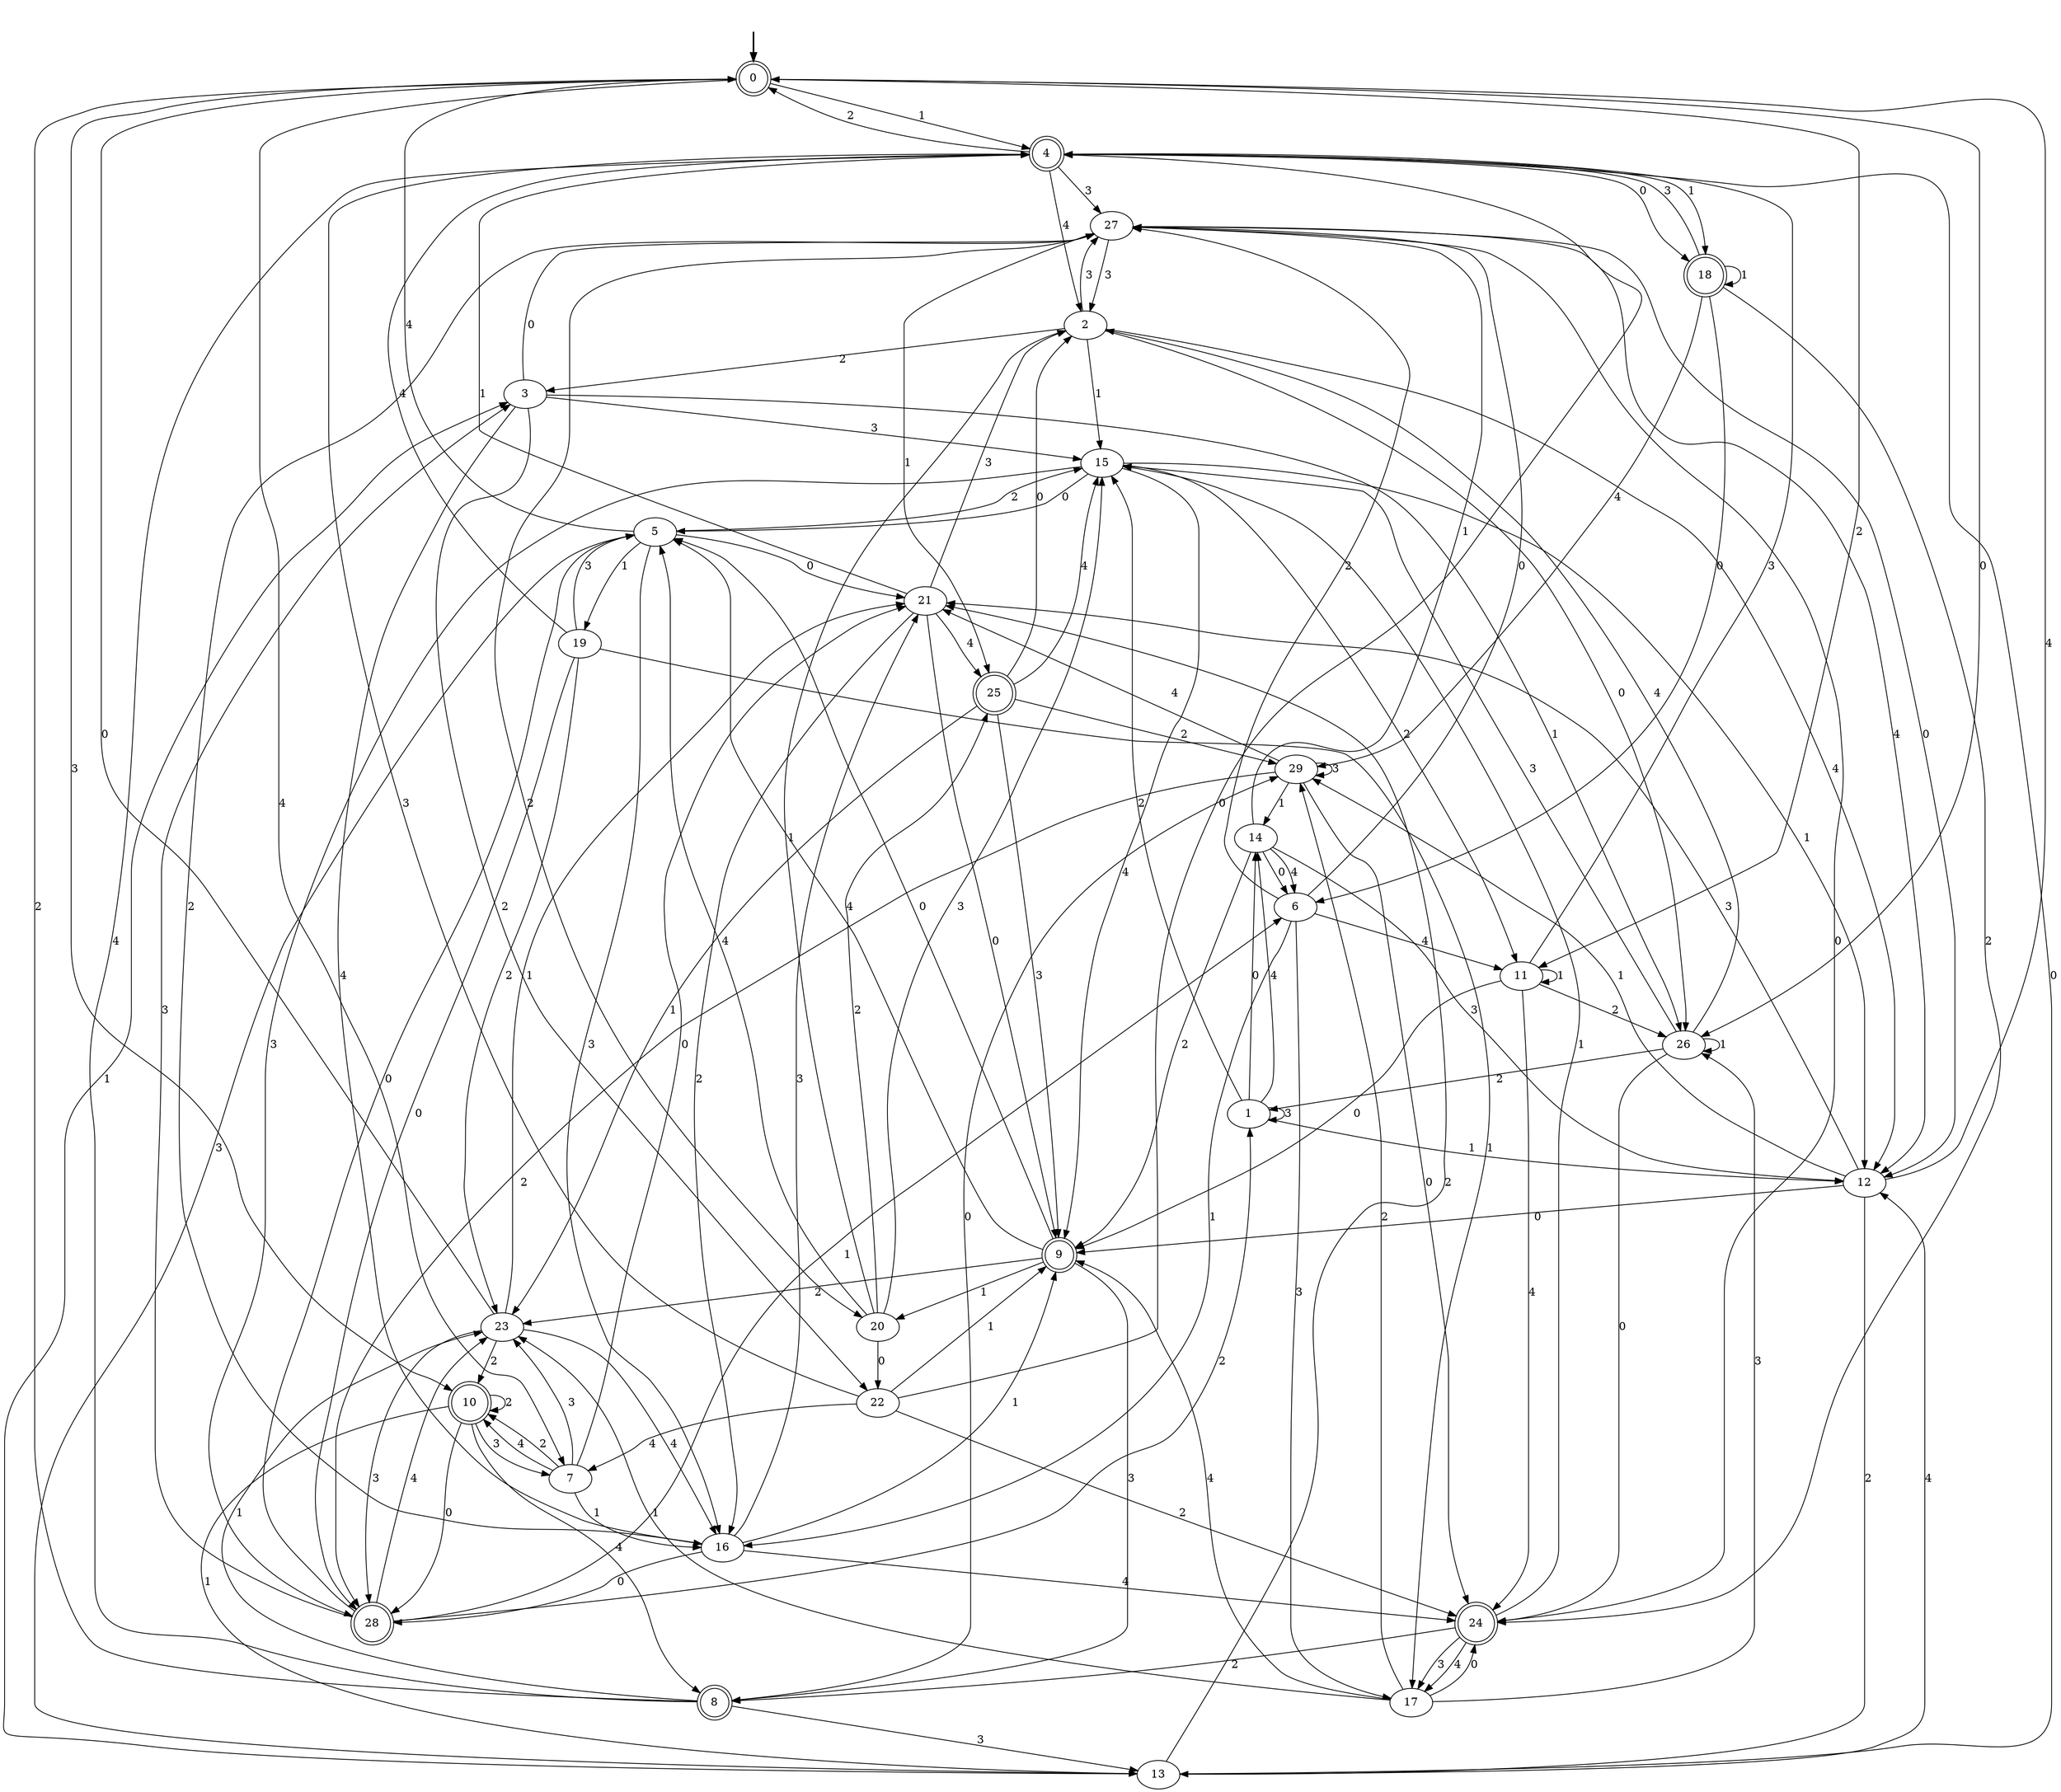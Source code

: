 digraph {
	fake [style=invisible]
	0 [root=true shape=doublecircle]
	1
	2
	3
	4 [shape=doublecircle]
	5
	6
	7
	8 [shape=doublecircle]
	9 [shape=doublecircle]
	10 [shape=doublecircle]
	11
	12
	13
	14
	15
	16
	17
	18 [shape=doublecircle]
	19
	20
	21
	22
	23
	24 [shape=doublecircle]
	25 [shape=doublecircle]
	26
	27
	28 [shape=doublecircle]
	29
	fake -> 0 [style=bold]
	17 -> 23 [label=1]
	21 -> 25 [label=4]
	23 -> 10 [label=2]
	2 -> 12 [label=4]
	22 -> 4 [label=0]
	2 -> 3 [label=2]
	1 -> 15 [label=2]
	19 -> 5 [label=3]
	15 -> 11 [label=2]
	2 -> 15 [label=1]
	28 -> 3 [label=3]
	7 -> 23 [label=3]
	18 -> 29 [label=4]
	19 -> 28 [label=0]
	1 -> 12 [label=1]
	0 -> 11 [label=2]
	2 -> 26 [label=0]
	24 -> 17 [label=4]
	24 -> 8 [label=2]
	26 -> 2 [label=4]
	22 -> 9 [label=1]
	6 -> 27 [label=2]
	20 -> 15 [label=3]
	12 -> 29 [label=1]
	13 -> 12 [label=4]
	13 -> 21 [label=2]
	26 -> 26 [label=1]
	8 -> 4 [label=4]
	5 -> 16 [label=3]
	5 -> 15 [label=2]
	6 -> 11 [label=4]
	12 -> 0 [label=4]
	4 -> 2 [label=4]
	10 -> 28 [label=0]
	16 -> 9 [label=1]
	17 -> 29 [label=2]
	20 -> 25 [label=2]
	3 -> 15 [label=3]
	21 -> 16 [label=2]
	1 -> 1 [label=3]
	7 -> 10 [label=4]
	19 -> 17 [label=1]
	24 -> 15 [label=1]
	7 -> 10 [label=2]
	21 -> 9 [label=0]
	10 -> 13 [label=1]
	11 -> 9 [label=0]
	19 -> 4 [label=4]
	27 -> 20 [label=2]
	1 -> 14 [label=4]
	11 -> 24 [label=4]
	12 -> 21 [label=3]
	3 -> 16 [label=4]
	1 -> 14 [label=0]
	14 -> 27 [label=1]
	23 -> 28 [label=3]
	7 -> 16 [label=1]
	9 -> 5 [label=4]
	17 -> 24 [label=0]
	6 -> 27 [label=0]
	22 -> 24 [label=2]
	22 -> 4 [label=3]
	8 -> 29 [label=0]
	27 -> 2 [label=3]
	4 -> 0 [label=2]
	12 -> 13 [label=2]
	27 -> 25 [label=1]
	0 -> 4 [label=1]
	4 -> 18 [label=0]
	13 -> 3 [label=1]
	18 -> 6 [label=0]
	8 -> 23 [label=1]
	9 -> 20 [label=1]
	9 -> 8 [label=3]
	18 -> 4 [label=3]
	12 -> 9 [label=0]
	22 -> 7 [label=4]
	18 -> 24 [label=2]
	29 -> 14 [label=1]
	23 -> 16 [label=4]
	26 -> 24 [label=0]
	8 -> 13 [label=3]
	0 -> 26 [label=0]
	10 -> 7 [label=3]
	23 -> 0 [label=0]
	25 -> 2 [label=0]
	25 -> 29 [label=2]
	13 -> 5 [label=3]
	25 -> 9 [label=3]
	3 -> 26 [label=1]
	9 -> 5 [label=0]
	6 -> 16 [label=1]
	14 -> 12 [label=3]
	17 -> 9 [label=4]
	7 -> 21 [label=0]
	29 -> 24 [label=0]
	9 -> 23 [label=2]
	29 -> 21 [label=4]
	0 -> 7 [label=4]
	10 -> 8 [label=4]
	16 -> 28 [label=0]
	28 -> 1 [label=2]
	23 -> 21 [label=1]
	20 -> 2 [label=1]
	25 -> 23 [label=1]
	3 -> 27 [label=0]
	5 -> 0 [label=4]
	5 -> 21 [label=0]
	16 -> 24 [label=4]
	27 -> 12 [label=4]
	11 -> 26 [label=2]
	24 -> 17 [label=3]
	27 -> 12 [label=0]
	20 -> 22 [label=0]
	26 -> 1 [label=2]
	16 -> 27 [label=2]
	4 -> 18 [label=1]
	21 -> 2 [label=3]
	28 -> 6 [label=1]
	14 -> 6 [label=4]
	15 -> 5 [label=0]
	24 -> 27 [label=0]
	28 -> 5 [label=0]
	21 -> 4 [label=1]
	8 -> 0 [label=2]
	25 -> 15 [label=4]
	14 -> 9 [label=2]
	16 -> 21 [label=3]
	4 -> 27 [label=3]
	13 -> 4 [label=0]
	18 -> 18 [label=1]
	28 -> 23 [label=4]
	17 -> 26 [label=3]
	29 -> 29 [label=3]
	29 -> 28 [label=2]
	6 -> 17 [label=3]
	11 -> 4 [label=3]
	3 -> 22 [label=2]
	20 -> 5 [label=4]
	2 -> 27 [label=3]
	26 -> 15 [label=3]
	5 -> 19 [label=1]
	15 -> 9 [label=4]
	14 -> 6 [label=0]
	15 -> 28 [label=3]
	11 -> 11 [label=1]
	15 -> 12 [label=1]
	19 -> 23 [label=2]
	0 -> 10 [label=3]
	10 -> 10 [label=2]
}
